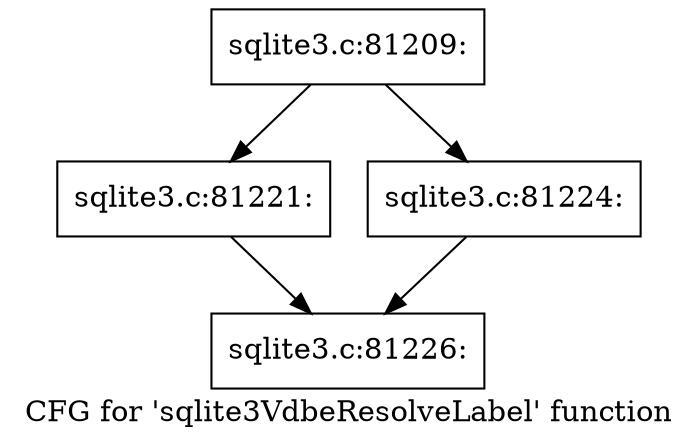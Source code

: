 digraph "CFG for 'sqlite3VdbeResolveLabel' function" {
	label="CFG for 'sqlite3VdbeResolveLabel' function";

	Node0x55c0f8cf3480 [shape=record,label="{sqlite3.c:81209:}"];
	Node0x55c0f8cf3480 -> Node0x55c0f8cf7470;
	Node0x55c0f8cf3480 -> Node0x55c0f8cf7510;
	Node0x55c0f8cf7470 [shape=record,label="{sqlite3.c:81221:}"];
	Node0x55c0f8cf7470 -> Node0x55c0f8cf74c0;
	Node0x55c0f8cf7510 [shape=record,label="{sqlite3.c:81224:}"];
	Node0x55c0f8cf7510 -> Node0x55c0f8cf74c0;
	Node0x55c0f8cf74c0 [shape=record,label="{sqlite3.c:81226:}"];
}
